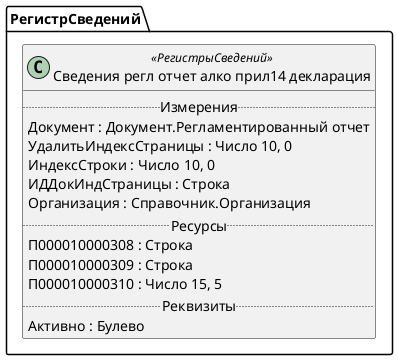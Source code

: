 ﻿@startuml СведенияРеглОтчетАлкоПрил14Декларация
'!include templates.wsd
'..\include templates.wsd
class РегистрСведений.СведенияРеглОтчетАлкоПрил14Декларация as "Сведения регл отчет алко прил14 декларация" <<РегистрыСведений>>
{
..Измерения..
Документ : Документ.Регламентированный отчет
УдалитьИндексСтраницы : Число 10, 0
ИндексСтроки : Число 10, 0
ИДДокИндСтраницы : Строка
Организация : Справочник.Организация
..Ресурсы..
П000010000308 : Строка
П000010000309 : Строка
П000010000310 : Число 15, 5
..Реквизиты..
Активно : Булево
}
@enduml
